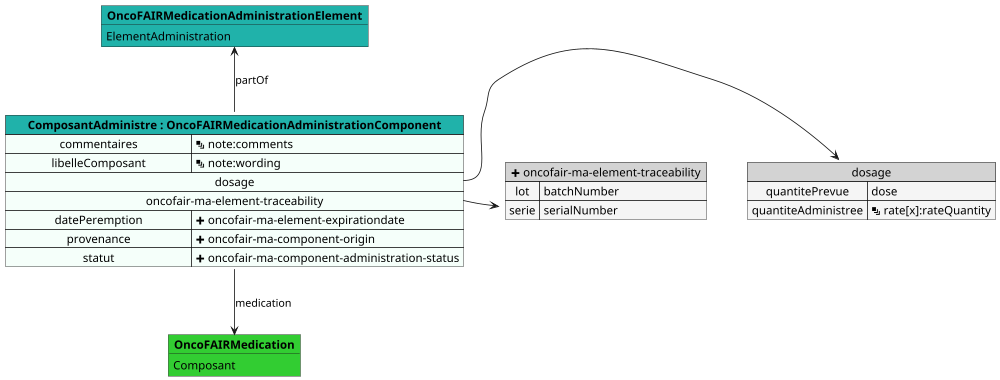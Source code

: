 @startuml

scale 1000 width

map "dosage" as dosage #back:WhiteSmoke;header:LightGray {
    quantitePrevue => dose
    quantiteAdministree => <&layers> rate[x]:rateQuantity
}

object "**OncoFAIRMedicationAdministrationElement**" as OncoFAIRMedicationAdministrationElement #LightSeaGreen {
    ElementAdministration
}

object "**OncoFAIRMedication**" as OncoFAIRMedication #LimeGreen {
    Composant
}

map "<&plus> oncofair-ma-element-traceability" as oncofairmaelementtraceability #back:WhiteSmoke;header:LightGray {
    lot => batchNumber
    serie => serialNumber
}

map "**ComposantAdministre : OncoFAIRMedicationAdministrationComponent**" as ComposantAdministre #back:MintCream;header:LightSeaGreen {
    commentaires => <&layers> note:comments
    libelleComposant => <&layers> note:wording
    dosage *-> dosage
    oncofair-ma-element-traceability *-> oncofairmaelementtraceability
    datePeremption => <&plus> oncofair-ma-element-expirationdate
    provenance => <&plus> oncofair-ma-component-origin
    statut => <&plus> oncofair-ma-component-administration-status
}

ComposantAdministre -u-> OncoFAIRMedicationAdministrationElement : partOf
ComposantAdministre -d-> OncoFAIRMedication : medication

@enduml
